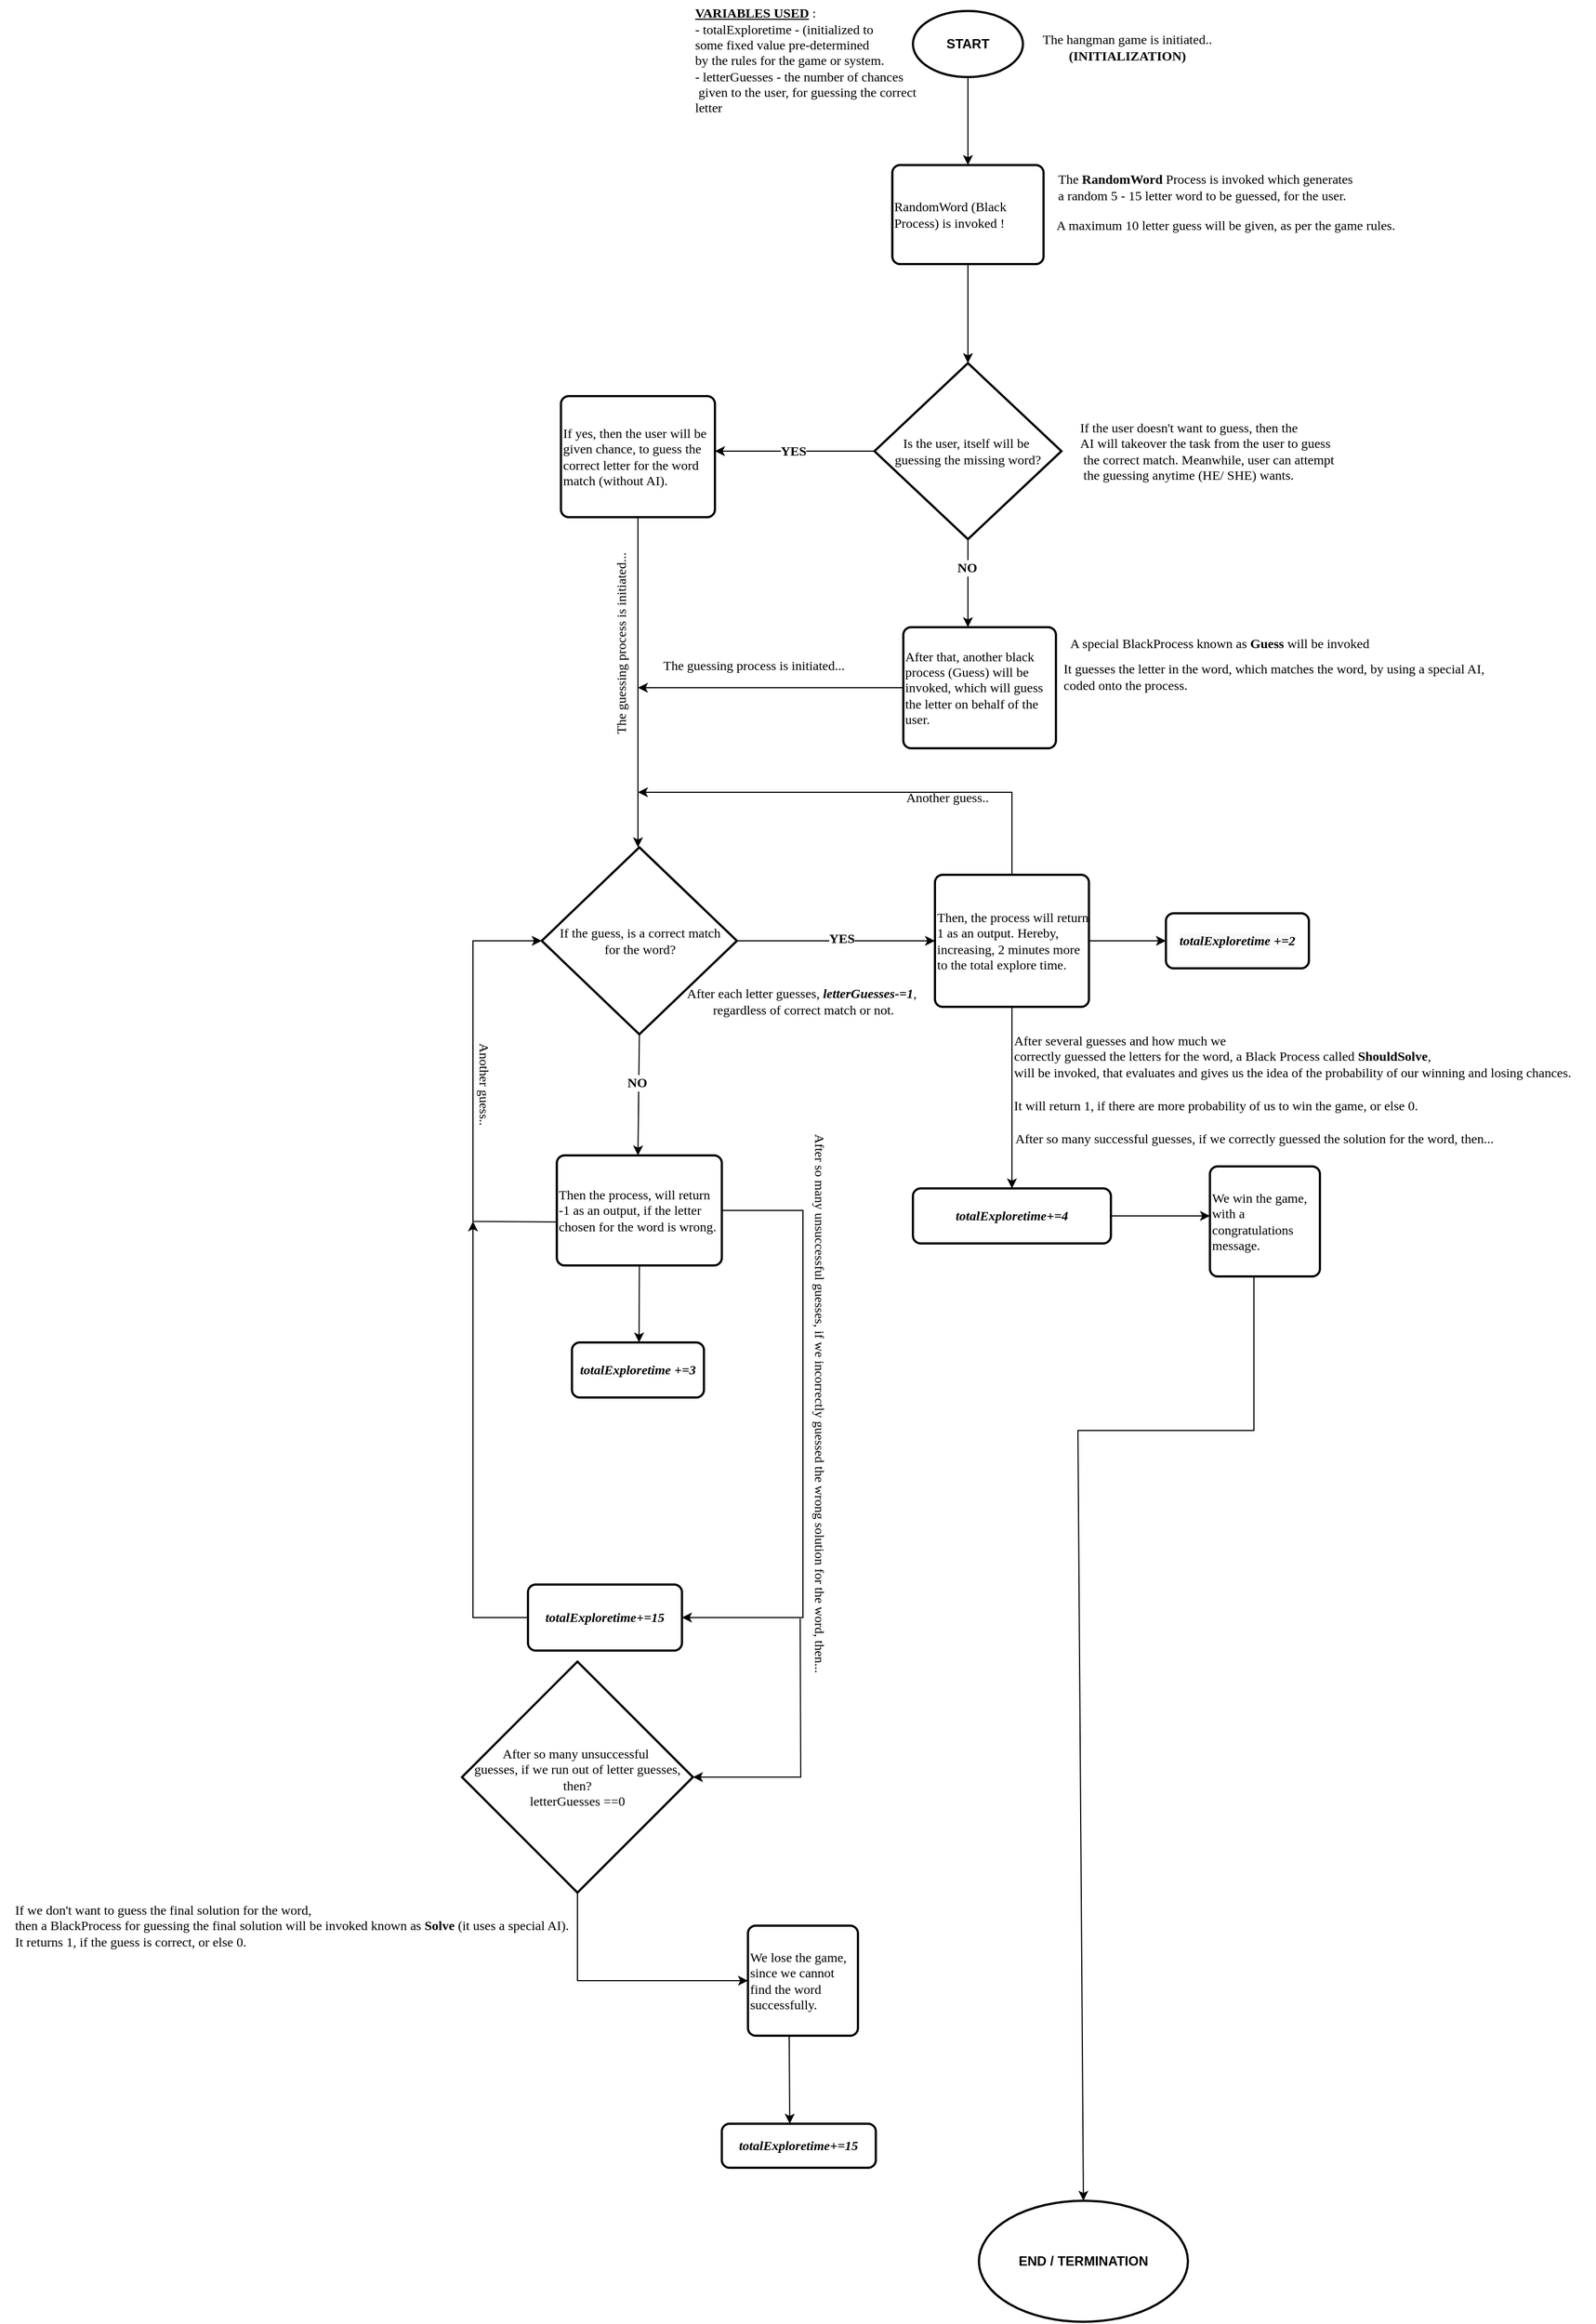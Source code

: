 <mxfile version="24.0.8" type="device">
  <diagram id="C5RBs43oDa-KdzZeNtuy" name="Page-1">
    <mxGraphModel dx="2120" dy="1843" grid="1" gridSize="10" guides="1" tooltips="1" connect="1" arrows="1" fold="1" page="1" pageScale="1" pageWidth="827" pageHeight="1169" math="0" shadow="0">
      <root>
        <mxCell id="WIyWlLk6GJQsqaUBKTNV-0" />
        <mxCell id="WIyWlLk6GJQsqaUBKTNV-1" parent="WIyWlLk6GJQsqaUBKTNV-0" />
        <mxCell id="S1FrCzbqNe2RIB8WHqGn-2" value="&lt;b&gt;START&lt;/b&gt;" style="strokeWidth=2;html=1;shape=mxgraph.flowchart.start_1;whiteSpace=wrap;" vertex="1" parent="WIyWlLk6GJQsqaUBKTNV-1">
          <mxGeometry x="360" y="-230" width="100" height="60" as="geometry" />
        </mxCell>
        <mxCell id="S1FrCzbqNe2RIB8WHqGn-3" value="&lt;b&gt;END / TERMINATION&lt;/b&gt;" style="strokeWidth=2;html=1;shape=mxgraph.flowchart.start_1;whiteSpace=wrap;" vertex="1" parent="WIyWlLk6GJQsqaUBKTNV-1">
          <mxGeometry x="420" y="1760" width="190" height="110" as="geometry" />
        </mxCell>
        <mxCell id="S1FrCzbqNe2RIB8WHqGn-5" value="The hangman game is initiated.. &lt;b&gt;(INITIALIZATION)&lt;/b&gt;" style="text;html=1;strokeColor=none;fillColor=none;align=center;verticalAlign=middle;whiteSpace=wrap;rounded=0;fontFamily=Times New Roman;fontSize=12;" vertex="1" parent="WIyWlLk6GJQsqaUBKTNV-1">
          <mxGeometry x="470" y="-215" width="170" height="35" as="geometry" />
        </mxCell>
        <mxCell id="S1FrCzbqNe2RIB8WHqGn-6" value="" style="endArrow=classic;html=1;rounded=0;fontFamily=Times New Roman;fontSize=12;exitX=0.5;exitY=1;exitDx=0;exitDy=0;exitPerimeter=0;" edge="1" parent="WIyWlLk6GJQsqaUBKTNV-1" source="S1FrCzbqNe2RIB8WHqGn-2">
          <mxGeometry width="50" height="50" relative="1" as="geometry">
            <mxPoint x="400" y="140" as="sourcePoint" />
            <mxPoint x="410" y="-90" as="targetPoint" />
          </mxGeometry>
        </mxCell>
        <mxCell id="S1FrCzbqNe2RIB8WHqGn-7" value="RandomWord (Black Process) is invoked !" style="rounded=1;whiteSpace=wrap;html=1;absoluteArcSize=1;arcSize=14;strokeWidth=2;fontFamily=Times New Roman;fontSize=12;align=left;" vertex="1" parent="WIyWlLk6GJQsqaUBKTNV-1">
          <mxGeometry x="341.25" y="-90" width="137.5" height="90" as="geometry" />
        </mxCell>
        <mxCell id="S1FrCzbqNe2RIB8WHqGn-8" value="The &lt;b&gt;RandomWord&lt;/b&gt; Process is invoked which generates&lt;br&gt;a random 5 - 15 letter word to be guessed, for the user." style="text;html=1;align=left;verticalAlign=middle;resizable=0;points=[];autosize=1;strokeColor=none;fillColor=none;fontSize=12;fontFamily=Times New Roman;" vertex="1" parent="WIyWlLk6GJQsqaUBKTNV-1">
          <mxGeometry x="490" y="-90" width="290" height="40" as="geometry" />
        </mxCell>
        <mxCell id="S1FrCzbqNe2RIB8WHqGn-9" value="A maximum 10 letter guess will be given, as per the game rules." style="text;html=1;align=center;verticalAlign=middle;resizable=0;points=[];autosize=1;strokeColor=none;fillColor=none;fontSize=12;fontFamily=Times New Roman;" vertex="1" parent="WIyWlLk6GJQsqaUBKTNV-1">
          <mxGeometry x="478.75" y="-50" width="330" height="30" as="geometry" />
        </mxCell>
        <mxCell id="S1FrCzbqNe2RIB8WHqGn-10" value="" style="endArrow=classic;html=1;rounded=0;fontFamily=Times New Roman;fontSize=12;exitX=0.5;exitY=1;exitDx=0;exitDy=0;" edge="1" parent="WIyWlLk6GJQsqaUBKTNV-1" source="S1FrCzbqNe2RIB8WHqGn-7">
          <mxGeometry width="50" height="50" relative="1" as="geometry">
            <mxPoint x="370" y="160" as="sourcePoint" />
            <mxPoint x="410" y="90" as="targetPoint" />
          </mxGeometry>
        </mxCell>
        <mxCell id="S1FrCzbqNe2RIB8WHqGn-11" value="After that, another black process (Guess) will be invoked, which will guess the letter on behalf of the user.&amp;nbsp;" style="rounded=1;whiteSpace=wrap;html=1;absoluteArcSize=1;arcSize=14;strokeWidth=2;fontFamily=Times New Roman;fontSize=12;align=left;" vertex="1" parent="WIyWlLk6GJQsqaUBKTNV-1">
          <mxGeometry x="351.25" y="330" width="138.75" height="110" as="geometry" />
        </mxCell>
        <mxCell id="S1FrCzbqNe2RIB8WHqGn-12" value="It guesses the letter in the word, which matches the word, by using a special AI,&amp;nbsp;&lt;br&gt;coded onto the process." style="text;html=1;align=left;verticalAlign=middle;resizable=0;points=[];autosize=1;strokeColor=none;fillColor=none;fontSize=12;fontFamily=Times New Roman;" vertex="1" parent="WIyWlLk6GJQsqaUBKTNV-1">
          <mxGeometry x="495" y="355" width="410" height="40" as="geometry" />
        </mxCell>
        <mxCell id="S1FrCzbqNe2RIB8WHqGn-13" value="Is the user, itself will be&amp;nbsp;&lt;br&gt;guessing the missing word?" style="strokeWidth=2;html=1;shape=mxgraph.flowchart.decision;whiteSpace=wrap;fontFamily=Times New Roman;fontSize=12;" vertex="1" parent="WIyWlLk6GJQsqaUBKTNV-1">
          <mxGeometry x="325" y="90" width="170" height="160" as="geometry" />
        </mxCell>
        <mxCell id="S1FrCzbqNe2RIB8WHqGn-14" value="" style="endArrow=classic;html=1;rounded=0;fontFamily=Times New Roman;fontSize=12;exitX=0.5;exitY=1;exitDx=0;exitDy=0;exitPerimeter=0;" edge="1" parent="WIyWlLk6GJQsqaUBKTNV-1" source="S1FrCzbqNe2RIB8WHqGn-13">
          <mxGeometry width="50" height="50" relative="1" as="geometry">
            <mxPoint x="370" y="260" as="sourcePoint" />
            <mxPoint x="410" y="330" as="targetPoint" />
          </mxGeometry>
        </mxCell>
        <mxCell id="S1FrCzbqNe2RIB8WHqGn-15" value="&lt;b&gt;NO&lt;/b&gt;" style="edgeLabel;html=1;align=center;verticalAlign=middle;resizable=0;points=[];fontSize=12;fontFamily=Times New Roman;" vertex="1" connectable="0" parent="S1FrCzbqNe2RIB8WHqGn-14">
          <mxGeometry x="-0.362" y="-1" relative="1" as="geometry">
            <mxPoint as="offset" />
          </mxGeometry>
        </mxCell>
        <mxCell id="S1FrCzbqNe2RIB8WHqGn-16" value="A special BlackProcess known as &lt;b&gt;Guess &lt;/b&gt;will be invoked&amp;nbsp;" style="text;html=1;align=center;verticalAlign=middle;resizable=0;points=[];autosize=1;strokeColor=none;fillColor=none;fontSize=12;fontFamily=Times New Roman;" vertex="1" parent="WIyWlLk6GJQsqaUBKTNV-1">
          <mxGeometry x="490" y="330" width="300" height="30" as="geometry" />
        </mxCell>
        <mxCell id="S1FrCzbqNe2RIB8WHqGn-17" value="" style="endArrow=classic;html=1;rounded=0;fontFamily=Times New Roman;fontSize=12;exitX=0;exitY=0.5;exitDx=0;exitDy=0;exitPerimeter=0;" edge="1" parent="WIyWlLk6GJQsqaUBKTNV-1" source="S1FrCzbqNe2RIB8WHqGn-13">
          <mxGeometry width="50" height="50" relative="1" as="geometry">
            <mxPoint x="320" y="170" as="sourcePoint" />
            <mxPoint x="180" y="170" as="targetPoint" />
          </mxGeometry>
        </mxCell>
        <mxCell id="S1FrCzbqNe2RIB8WHqGn-18" value="&lt;b&gt;YES&lt;/b&gt;" style="edgeLabel;html=1;align=center;verticalAlign=middle;resizable=0;points=[];fontSize=12;fontFamily=Times New Roman;" vertex="1" connectable="0" parent="S1FrCzbqNe2RIB8WHqGn-17">
          <mxGeometry x="0.021" relative="1" as="geometry">
            <mxPoint as="offset" />
          </mxGeometry>
        </mxCell>
        <mxCell id="S1FrCzbqNe2RIB8WHqGn-19" value="If yes, then the user will be given chance, to guess the correct letter for the word match (without AI)." style="rounded=1;whiteSpace=wrap;html=1;absoluteArcSize=1;arcSize=14;strokeWidth=2;fontFamily=Times New Roman;fontSize=12;align=left;" vertex="1" parent="WIyWlLk6GJQsqaUBKTNV-1">
          <mxGeometry x="40" y="120" width="140" height="110" as="geometry" />
        </mxCell>
        <mxCell id="S1FrCzbqNe2RIB8WHqGn-20" value="If the user doesn&#39;t want to guess, then the&amp;nbsp;&lt;br&gt;AI will takeover the task from the user to guess&lt;br&gt;&amp;nbsp;the correct match. Meanwhile, user can attempt&lt;br&gt;&amp;nbsp;the guessing anytime (HE/ SHE) wants." style="text;html=1;align=left;verticalAlign=middle;resizable=0;points=[];autosize=1;strokeColor=none;fillColor=none;fontSize=12;fontFamily=Times New Roman;" vertex="1" parent="WIyWlLk6GJQsqaUBKTNV-1">
          <mxGeometry x="510" y="135" width="250" height="70" as="geometry" />
        </mxCell>
        <mxCell id="S1FrCzbqNe2RIB8WHqGn-21" value="" style="endArrow=classic;html=1;rounded=0;fontFamily=Times New Roman;fontSize=12;exitX=0.5;exitY=1;exitDx=0;exitDy=0;" edge="1" parent="WIyWlLk6GJQsqaUBKTNV-1" source="S1FrCzbqNe2RIB8WHqGn-19">
          <mxGeometry width="50" height="50" relative="1" as="geometry">
            <mxPoint x="410" y="370" as="sourcePoint" />
            <mxPoint x="110" y="530" as="targetPoint" />
          </mxGeometry>
        </mxCell>
        <mxCell id="S1FrCzbqNe2RIB8WHqGn-22" value="" style="endArrow=classic;html=1;rounded=0;fontFamily=Times New Roman;fontSize=12;exitX=0;exitY=0.5;exitDx=0;exitDy=0;" edge="1" parent="WIyWlLk6GJQsqaUBKTNV-1" source="S1FrCzbqNe2RIB8WHqGn-11">
          <mxGeometry width="50" height="50" relative="1" as="geometry">
            <mxPoint x="410" y="370" as="sourcePoint" />
            <mxPoint x="110" y="385" as="targetPoint" />
          </mxGeometry>
        </mxCell>
        <mxCell id="S1FrCzbqNe2RIB8WHqGn-23" value="The guessing process is initiated..." style="text;html=1;align=center;verticalAlign=middle;resizable=0;points=[];autosize=1;strokeColor=none;fillColor=none;fontSize=12;fontFamily=Times New Roman;" vertex="1" parent="WIyWlLk6GJQsqaUBKTNV-1">
          <mxGeometry x="120" y="350" width="190" height="30" as="geometry" />
        </mxCell>
        <mxCell id="S1FrCzbqNe2RIB8WHqGn-24" value="The guessing process is initiated..." style="text;html=1;align=center;verticalAlign=middle;resizable=0;points=[];autosize=1;strokeColor=none;fillColor=none;fontSize=12;fontFamily=Times New Roman;rotation=270;" vertex="1" parent="WIyWlLk6GJQsqaUBKTNV-1">
          <mxGeometry y="330" width="190" height="30" as="geometry" />
        </mxCell>
        <mxCell id="S1FrCzbqNe2RIB8WHqGn-25" value="If the guess, is a correct match&lt;br&gt;for the word?" style="strokeWidth=2;html=1;shape=mxgraph.flowchart.decision;whiteSpace=wrap;fontFamily=Times New Roman;fontSize=12;" vertex="1" parent="WIyWlLk6GJQsqaUBKTNV-1">
          <mxGeometry x="22.5" y="530" width="177.5" height="170" as="geometry" />
        </mxCell>
        <mxCell id="S1FrCzbqNe2RIB8WHqGn-26" value="" style="endArrow=classic;html=1;rounded=0;fontFamily=Times New Roman;fontSize=12;exitX=1;exitY=0.5;exitDx=0;exitDy=0;exitPerimeter=0;" edge="1" parent="WIyWlLk6GJQsqaUBKTNV-1" source="S1FrCzbqNe2RIB8WHqGn-25">
          <mxGeometry width="50" height="50" relative="1" as="geometry">
            <mxPoint x="360" y="570" as="sourcePoint" />
            <mxPoint x="380" y="615" as="targetPoint" />
          </mxGeometry>
        </mxCell>
        <mxCell id="S1FrCzbqNe2RIB8WHqGn-27" value="&lt;b&gt;YES&lt;/b&gt;" style="edgeLabel;html=1;align=center;verticalAlign=middle;resizable=0;points=[];fontSize=12;fontFamily=Times New Roman;" vertex="1" connectable="0" parent="S1FrCzbqNe2RIB8WHqGn-26">
          <mxGeometry x="0.056" y="3" relative="1" as="geometry">
            <mxPoint y="1" as="offset" />
          </mxGeometry>
        </mxCell>
        <mxCell id="S1FrCzbqNe2RIB8WHqGn-28" value="Then, the process will return 1 as an output. Hereby, increasing, 2 minutes more to the total explore time." style="rounded=1;whiteSpace=wrap;html=1;absoluteArcSize=1;arcSize=14;strokeWidth=2;fontFamily=Times New Roman;fontSize=12;align=left;" vertex="1" parent="WIyWlLk6GJQsqaUBKTNV-1">
          <mxGeometry x="380" y="555" width="140" height="120" as="geometry" />
        </mxCell>
        <mxCell id="S1FrCzbqNe2RIB8WHqGn-29" value="&lt;b&gt;&lt;u&gt;VARIABLES USED&lt;/u&gt;&lt;/b&gt;&amp;nbsp;:&lt;br&gt;- totalExploretime - (initialized to &lt;br&gt;some fixed&amp;nbsp;value pre-determined &lt;br&gt;by the rules for the game or system.&lt;br&gt;- letterGuesses - the number of chances&lt;br&gt;&amp;nbsp;given to the user, for guessing the correct&amp;nbsp;&lt;br&gt;letter" style="text;html=1;align=left;verticalAlign=middle;resizable=0;points=[];autosize=1;strokeColor=none;fillColor=none;fontSize=12;fontFamily=Times New Roman;" vertex="1" parent="WIyWlLk6GJQsqaUBKTNV-1">
          <mxGeometry x="160" y="-240" width="230" height="110" as="geometry" />
        </mxCell>
        <mxCell id="S1FrCzbqNe2RIB8WHqGn-30" value="totalExploretime +=2" style="text;html=1;align=center;verticalAlign=middle;resizable=0;points=[];autosize=1;strokeColor=none;fillColor=none;fontSize=12;fontFamily=Times New Roman;" vertex="1" parent="WIyWlLk6GJQsqaUBKTNV-1">
          <mxGeometry x="590" y="600" width="130" height="30" as="geometry" />
        </mxCell>
        <mxCell id="S1FrCzbqNe2RIB8WHqGn-31" value="" style="endArrow=classic;html=1;rounded=0;fontFamily=Times New Roman;fontSize=12;exitX=1;exitY=0.5;exitDx=0;exitDy=0;" edge="1" parent="WIyWlLk6GJQsqaUBKTNV-1" source="S1FrCzbqNe2RIB8WHqGn-28">
          <mxGeometry width="50" height="50" relative="1" as="geometry">
            <mxPoint x="380" y="770" as="sourcePoint" />
            <mxPoint x="590" y="615" as="targetPoint" />
          </mxGeometry>
        </mxCell>
        <mxCell id="S1FrCzbqNe2RIB8WHqGn-32" value="&lt;span style=&quot;color: rgb(0, 0, 0); font-family: &amp;quot;Times New Roman&amp;quot;; font-size: 12px; font-variant-ligatures: normal; font-variant-caps: normal; letter-spacing: normal; orphans: 2; text-align: center; text-indent: 0px; text-transform: none; widows: 2; word-spacing: 0px; -webkit-text-stroke-width: 0px; background-color: rgb(248, 249, 250); text-decoration-thickness: initial; text-decoration-style: initial; text-decoration-color: initial; float: none; display: inline !important;&quot;&gt;&lt;i style=&quot;&quot;&gt;&lt;b&gt;totalExploretime +=2&lt;/b&gt;&lt;/i&gt;&lt;/span&gt;" style="rounded=1;whiteSpace=wrap;html=1;absoluteArcSize=1;arcSize=14;strokeWidth=2;fontFamily=Times New Roman;fontSize=12;" vertex="1" parent="WIyWlLk6GJQsqaUBKTNV-1">
          <mxGeometry x="590" y="590" width="130" height="50" as="geometry" />
        </mxCell>
        <mxCell id="S1FrCzbqNe2RIB8WHqGn-33" value="" style="endArrow=classic;html=1;rounded=0;fontFamily=Times New Roman;fontSize=12;exitX=0.5;exitY=1;exitDx=0;exitDy=0;exitPerimeter=0;" edge="1" parent="WIyWlLk6GJQsqaUBKTNV-1" source="S1FrCzbqNe2RIB8WHqGn-25">
          <mxGeometry width="50" height="50" relative="1" as="geometry">
            <mxPoint x="380" y="770" as="sourcePoint" />
            <mxPoint x="110" y="810" as="targetPoint" />
          </mxGeometry>
        </mxCell>
        <mxCell id="S1FrCzbqNe2RIB8WHqGn-34" value="&lt;b&gt;NO&lt;/b&gt;" style="edgeLabel;html=1;align=center;verticalAlign=middle;resizable=0;points=[];fontSize=12;fontFamily=Times New Roman;" vertex="1" connectable="0" parent="S1FrCzbqNe2RIB8WHqGn-33">
          <mxGeometry x="-0.2" y="-2" relative="1" as="geometry">
            <mxPoint as="offset" />
          </mxGeometry>
        </mxCell>
        <mxCell id="S1FrCzbqNe2RIB8WHqGn-35" value="Then the process, will return -1 as an output, if the letter chosen for the word is wrong." style="rounded=1;whiteSpace=wrap;html=1;absoluteArcSize=1;arcSize=14;strokeWidth=2;fontFamily=Times New Roman;fontSize=12;align=left;" vertex="1" parent="WIyWlLk6GJQsqaUBKTNV-1">
          <mxGeometry x="36.25" y="810" width="150" height="100" as="geometry" />
        </mxCell>
        <mxCell id="S1FrCzbqNe2RIB8WHqGn-36" value="" style="endArrow=classic;html=1;rounded=0;fontFamily=Times New Roman;fontSize=12;exitX=0.5;exitY=1;exitDx=0;exitDy=0;" edge="1" parent="WIyWlLk6GJQsqaUBKTNV-1" source="S1FrCzbqNe2RIB8WHqGn-35">
          <mxGeometry width="50" height="50" relative="1" as="geometry">
            <mxPoint x="380" y="1140" as="sourcePoint" />
            <mxPoint x="111" y="980" as="targetPoint" />
          </mxGeometry>
        </mxCell>
        <mxCell id="S1FrCzbqNe2RIB8WHqGn-37" value="&lt;i&gt;&lt;b&gt;totalExploretime +=3&lt;/b&gt;&lt;/i&gt;" style="rounded=1;whiteSpace=wrap;html=1;absoluteArcSize=1;arcSize=14;strokeWidth=2;fontFamily=Times New Roman;fontSize=12;" vertex="1" parent="WIyWlLk6GJQsqaUBKTNV-1">
          <mxGeometry x="50" y="980" width="120" height="50" as="geometry" />
        </mxCell>
        <mxCell id="S1FrCzbqNe2RIB8WHqGn-38" value="After each letter guesses, &lt;b style=&quot;font-style: italic;&quot;&gt;letterGuesses-=1&lt;/b&gt;,&amp;nbsp;&lt;br&gt;regardless of correct match or not." style="text;html=1;align=center;verticalAlign=middle;resizable=0;points=[];autosize=1;strokeColor=none;fillColor=none;fontSize=12;fontFamily=Times New Roman;" vertex="1" parent="WIyWlLk6GJQsqaUBKTNV-1">
          <mxGeometry x="140" y="650" width="240" height="40" as="geometry" />
        </mxCell>
        <mxCell id="S1FrCzbqNe2RIB8WHqGn-39" value="" style="endArrow=classic;html=1;rounded=0;fontFamily=Times New Roman;fontSize=12;entryX=0;entryY=0.5;entryDx=0;entryDy=0;entryPerimeter=0;exitX=-0.002;exitY=0.605;exitDx=0;exitDy=0;exitPerimeter=0;" edge="1" parent="WIyWlLk6GJQsqaUBKTNV-1" source="S1FrCzbqNe2RIB8WHqGn-35" target="S1FrCzbqNe2RIB8WHqGn-25">
          <mxGeometry width="50" height="50" relative="1" as="geometry">
            <mxPoint x="30" y="870" as="sourcePoint" />
            <mxPoint x="430" y="1020" as="targetPoint" />
            <Array as="points">
              <mxPoint x="-40" y="870" />
              <mxPoint x="-40" y="615" />
            </Array>
          </mxGeometry>
        </mxCell>
        <mxCell id="S1FrCzbqNe2RIB8WHqGn-40" value="" style="endArrow=classic;html=1;rounded=0;fontFamily=Times New Roman;fontSize=12;exitX=0.5;exitY=0;exitDx=0;exitDy=0;" edge="1" parent="WIyWlLk6GJQsqaUBKTNV-1" source="S1FrCzbqNe2RIB8WHqGn-28">
          <mxGeometry width="50" height="50" relative="1" as="geometry">
            <mxPoint x="450" y="550" as="sourcePoint" />
            <mxPoint x="110" y="480" as="targetPoint" />
            <Array as="points">
              <mxPoint x="450" y="480" />
            </Array>
          </mxGeometry>
        </mxCell>
        <mxCell id="S1FrCzbqNe2RIB8WHqGn-41" value="Another guess.." style="text;html=1;align=center;verticalAlign=middle;resizable=0;points=[];autosize=1;strokeColor=none;fillColor=none;fontSize=12;fontFamily=Times New Roman;" vertex="1" parent="WIyWlLk6GJQsqaUBKTNV-1">
          <mxGeometry x="341.25" y="470" width="100" height="30" as="geometry" />
        </mxCell>
        <mxCell id="S1FrCzbqNe2RIB8WHqGn-42" value="Another guess.." style="text;html=1;align=center;verticalAlign=middle;resizable=0;points=[];autosize=1;strokeColor=none;fillColor=none;fontSize=12;fontFamily=Times New Roman;rotation=90;" vertex="1" parent="WIyWlLk6GJQsqaUBKTNV-1">
          <mxGeometry x="-80" y="730" width="100" height="30" as="geometry" />
        </mxCell>
        <mxCell id="S1FrCzbqNe2RIB8WHqGn-43" value="" style="endArrow=classic;html=1;rounded=0;fontFamily=Times New Roman;fontSize=12;exitX=0.5;exitY=1;exitDx=0;exitDy=0;" edge="1" parent="WIyWlLk6GJQsqaUBKTNV-1" source="S1FrCzbqNe2RIB8WHqGn-28">
          <mxGeometry width="50" height="50" relative="1" as="geometry">
            <mxPoint x="380" y="860" as="sourcePoint" />
            <mxPoint x="450" y="840" as="targetPoint" />
          </mxGeometry>
        </mxCell>
        <mxCell id="S1FrCzbqNe2RIB8WHqGn-44" value="After several guesses and how much we&amp;nbsp;&lt;br&gt;correctly guessed the letters for the word, a Black Process called &lt;b&gt;ShouldSolve&lt;/b&gt;, &lt;br&gt;will be invoked, that evaluates and gives us the idea of the probability of our winning and losing chances." style="text;html=1;align=left;verticalAlign=middle;resizable=0;points=[];autosize=1;strokeColor=none;fillColor=none;fontSize=12;fontFamily=Times New Roman;" vertex="1" parent="WIyWlLk6GJQsqaUBKTNV-1">
          <mxGeometry x="450" y="690" width="530" height="60" as="geometry" />
        </mxCell>
        <mxCell id="S1FrCzbqNe2RIB8WHqGn-45" value="It will return 1, if there are more probability of us to win the game, or else 0." style="text;html=1;align=center;verticalAlign=middle;resizable=0;points=[];autosize=1;strokeColor=none;fillColor=none;fontSize=12;fontFamily=Times New Roman;" vertex="1" parent="WIyWlLk6GJQsqaUBKTNV-1">
          <mxGeometry x="440" y="750" width="390" height="30" as="geometry" />
        </mxCell>
        <mxCell id="S1FrCzbqNe2RIB8WHqGn-46" value="&lt;i&gt;&lt;b&gt;totalExploretime+=4&lt;/b&gt;&lt;/i&gt;" style="rounded=1;whiteSpace=wrap;html=1;absoluteArcSize=1;arcSize=14;strokeWidth=2;fontFamily=Times New Roman;fontSize=12;" vertex="1" parent="WIyWlLk6GJQsqaUBKTNV-1">
          <mxGeometry x="360" y="840" width="180" height="50" as="geometry" />
        </mxCell>
        <mxCell id="S1FrCzbqNe2RIB8WHqGn-47" value="After so many successful guesses, if we correctly guessed the solution for the word, then..." style="text;html=1;align=center;verticalAlign=middle;resizable=0;points=[];autosize=1;strokeColor=none;fillColor=none;fontSize=12;fontFamily=Times New Roman;" vertex="1" parent="WIyWlLk6GJQsqaUBKTNV-1">
          <mxGeometry x="440" y="780" width="460" height="30" as="geometry" />
        </mxCell>
        <mxCell id="S1FrCzbqNe2RIB8WHqGn-48" value="" style="endArrow=classic;html=1;rounded=0;fontFamily=Times New Roman;fontSize=12;exitX=1;exitY=0.5;exitDx=0;exitDy=0;" edge="1" parent="WIyWlLk6GJQsqaUBKTNV-1" source="S1FrCzbqNe2RIB8WHqGn-46">
          <mxGeometry width="50" height="50" relative="1" as="geometry">
            <mxPoint x="450" y="760" as="sourcePoint" />
            <mxPoint x="630" y="865" as="targetPoint" />
          </mxGeometry>
        </mxCell>
        <mxCell id="S1FrCzbqNe2RIB8WHqGn-49" value="We win the game,&lt;br&gt;with a congratulations message." style="rounded=1;whiteSpace=wrap;html=1;absoluteArcSize=1;arcSize=14;strokeWidth=2;fontFamily=Times New Roman;fontSize=12;align=left;" vertex="1" parent="WIyWlLk6GJQsqaUBKTNV-1">
          <mxGeometry x="630" y="820" width="100" height="100" as="geometry" />
        </mxCell>
        <mxCell id="S1FrCzbqNe2RIB8WHqGn-50" value="" style="endArrow=classic;html=1;rounded=0;fontFamily=Times New Roman;fontSize=12;entryX=0.5;entryY=0;entryDx=0;entryDy=0;entryPerimeter=0;" edge="1" parent="WIyWlLk6GJQsqaUBKTNV-1" target="S1FrCzbqNe2RIB8WHqGn-3">
          <mxGeometry width="50" height="50" relative="1" as="geometry">
            <mxPoint x="670" y="920" as="sourcePoint" />
            <mxPoint x="500" y="930" as="targetPoint" />
            <Array as="points">
              <mxPoint x="670" y="1060" />
              <mxPoint x="510" y="1060" />
            </Array>
          </mxGeometry>
        </mxCell>
        <mxCell id="S1FrCzbqNe2RIB8WHqGn-51" value="" style="endArrow=classic;html=1;rounded=0;fontFamily=Times New Roman;fontSize=12;exitX=1;exitY=0.5;exitDx=0;exitDy=0;" edge="1" parent="WIyWlLk6GJQsqaUBKTNV-1" source="S1FrCzbqNe2RIB8WHqGn-35" target="S1FrCzbqNe2RIB8WHqGn-52">
          <mxGeometry width="50" height="50" relative="1" as="geometry">
            <mxPoint x="360" y="930" as="sourcePoint" />
            <mxPoint x="130" y="1100" as="targetPoint" />
            <Array as="points">
              <mxPoint x="260" y="860" />
              <mxPoint x="260" y="1230" />
            </Array>
          </mxGeometry>
        </mxCell>
        <mxCell id="S1FrCzbqNe2RIB8WHqGn-52" value="&lt;i&gt;&lt;b&gt;totalExploretime+=15&lt;/b&gt;&lt;/i&gt;" style="rounded=1;whiteSpace=wrap;html=1;absoluteArcSize=1;arcSize=14;strokeWidth=2;fontFamily=Times New Roman;fontSize=12;" vertex="1" parent="WIyWlLk6GJQsqaUBKTNV-1">
          <mxGeometry x="10" y="1200" width="140" height="60" as="geometry" />
        </mxCell>
        <mxCell id="S1FrCzbqNe2RIB8WHqGn-53" value="After so many unsuccessful guesses, if we incorrectly guessed the wrong solution for the word, then..." style="text;html=1;align=center;verticalAlign=middle;resizable=0;points=[];autosize=1;strokeColor=none;fillColor=none;fontSize=12;fontFamily=Times New Roman;rotation=90;" vertex="1" parent="WIyWlLk6GJQsqaUBKTNV-1">
          <mxGeometry x="20" y="1020" width="510" height="30" as="geometry" />
        </mxCell>
        <mxCell id="S1FrCzbqNe2RIB8WHqGn-54" value="" style="endArrow=classic;html=1;rounded=0;fontFamily=Times New Roman;fontSize=12;exitX=0;exitY=0.5;exitDx=0;exitDy=0;" edge="1" parent="WIyWlLk6GJQsqaUBKTNV-1" source="S1FrCzbqNe2RIB8WHqGn-52">
          <mxGeometry width="50" height="50" relative="1" as="geometry">
            <mxPoint x="390" y="1120" as="sourcePoint" />
            <mxPoint x="-40" y="870" as="targetPoint" />
            <Array as="points">
              <mxPoint x="-40" y="1230" />
            </Array>
          </mxGeometry>
        </mxCell>
        <mxCell id="S1FrCzbqNe2RIB8WHqGn-55" value="" style="endArrow=classic;html=1;rounded=0;fontFamily=Times New Roman;fontSize=12;exitX=0.884;exitY=1.083;exitDx=0;exitDy=0;exitPerimeter=0;entryX=0;entryY=0.5;entryDx=0;entryDy=0;entryPerimeter=0;" edge="1" parent="WIyWlLk6GJQsqaUBKTNV-1" source="S1FrCzbqNe2RIB8WHqGn-53" target="S1FrCzbqNe2RIB8WHqGn-56">
          <mxGeometry width="50" height="50" relative="1" as="geometry">
            <mxPoint x="160" y="1320" as="sourcePoint" />
            <mxPoint x="160" y="1370" as="targetPoint" />
            <Array as="points">
              <mxPoint x="258" y="1375" />
            </Array>
          </mxGeometry>
        </mxCell>
        <mxCell id="S1FrCzbqNe2RIB8WHqGn-56" value="After so many unsuccessful&amp;nbsp;&lt;br&gt;guesses, if we run out of letter guesses, then?&lt;br&gt;letterGuesses ==0" style="strokeWidth=2;html=1;shape=mxgraph.flowchart.decision;whiteSpace=wrap;fontFamily=Times New Roman;fontSize=12;direction=west;align=center;" vertex="1" parent="WIyWlLk6GJQsqaUBKTNV-1">
          <mxGeometry x="-50" y="1270" width="210" height="210" as="geometry" />
        </mxCell>
        <mxCell id="S1FrCzbqNe2RIB8WHqGn-57" value="" style="endArrow=classic;html=1;rounded=0;fontFamily=Times New Roman;fontSize=12;exitX=0.5;exitY=0;exitDx=0;exitDy=0;exitPerimeter=0;" edge="1" parent="WIyWlLk6GJQsqaUBKTNV-1" source="S1FrCzbqNe2RIB8WHqGn-56">
          <mxGeometry width="50" height="50" relative="1" as="geometry">
            <mxPoint x="160" y="1630" as="sourcePoint" />
            <mxPoint x="210" y="1560" as="targetPoint" />
            <Array as="points">
              <mxPoint x="55" y="1560" />
            </Array>
          </mxGeometry>
        </mxCell>
        <mxCell id="S1FrCzbqNe2RIB8WHqGn-58" value="We lose the game, since we cannot find the word successfully." style="rounded=1;whiteSpace=wrap;html=1;absoluteArcSize=1;arcSize=14;strokeWidth=2;fontFamily=Times New Roman;fontSize=12;align=left;" vertex="1" parent="WIyWlLk6GJQsqaUBKTNV-1">
          <mxGeometry x="210" y="1510" width="100" height="100" as="geometry" />
        </mxCell>
        <mxCell id="S1FrCzbqNe2RIB8WHqGn-59" value="" style="endArrow=classic;html=1;rounded=0;fontFamily=Times New Roman;fontSize=12;exitX=0.375;exitY=0.99;exitDx=0;exitDy=0;exitPerimeter=0;" edge="1" parent="WIyWlLk6GJQsqaUBKTNV-1" source="S1FrCzbqNe2RIB8WHqGn-58">
          <mxGeometry width="50" height="50" relative="1" as="geometry">
            <mxPoint x="160" y="1640" as="sourcePoint" />
            <mxPoint x="248" y="1690" as="targetPoint" />
          </mxGeometry>
        </mxCell>
        <mxCell id="S1FrCzbqNe2RIB8WHqGn-60" value="&lt;i&gt;&lt;b&gt;totalExploretime+=15&lt;/b&gt;&lt;/i&gt;" style="rounded=1;whiteSpace=wrap;html=1;absoluteArcSize=1;arcSize=14;strokeWidth=2;fontFamily=Times New Roman;fontSize=12;" vertex="1" parent="WIyWlLk6GJQsqaUBKTNV-1">
          <mxGeometry x="186.25" y="1690" width="140" height="40" as="geometry" />
        </mxCell>
        <mxCell id="S1FrCzbqNe2RIB8WHqGn-61" value="&lt;div style=&quot;text-align: left;&quot;&gt;&lt;span style=&quot;background-color: initial;&quot;&gt;If we don&#39;t want to guess the final solution for the word,&lt;/span&gt;&lt;/div&gt;&lt;div style=&quot;text-align: left;&quot;&gt;&lt;span style=&quot;background-color: initial;&quot;&gt;then a BlackProcess for guessing the final solution will be invoked known as &lt;/span&gt;&lt;b style=&quot;background-color: initial;&quot;&gt;Solve &lt;/b&gt;&lt;span style=&quot;background-color: initial;&quot;&gt;(it uses a special AI)&lt;/span&gt;&lt;span style=&quot;background-color: initial;&quot;&gt;.&lt;/span&gt;&lt;/div&gt;&lt;div style=&quot;text-align: left;&quot;&gt;&lt;span style=&quot;background-color: initial;&quot;&gt;It returns 1, if the guess is correct, or else 0.&lt;/span&gt;&lt;/div&gt;" style="text;html=1;align=center;verticalAlign=middle;resizable=0;points=[];autosize=1;strokeColor=none;fillColor=none;fontSize=12;fontFamily=Times New Roman;" vertex="1" parent="WIyWlLk6GJQsqaUBKTNV-1">
          <mxGeometry x="-470" y="1480" width="530" height="60" as="geometry" />
        </mxCell>
      </root>
    </mxGraphModel>
  </diagram>
</mxfile>
